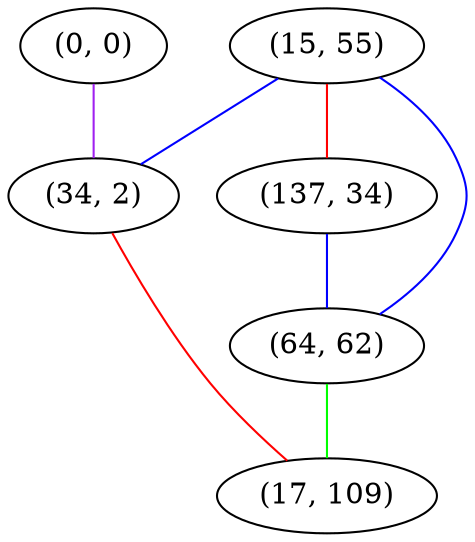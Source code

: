 graph "" {
"(0, 0)";
"(15, 55)";
"(137, 34)";
"(34, 2)";
"(64, 62)";
"(17, 109)";
"(0, 0)" -- "(34, 2)"  [color=purple, key=0, weight=4];
"(15, 55)" -- "(137, 34)"  [color=red, key=0, weight=1];
"(15, 55)" -- "(64, 62)"  [color=blue, key=0, weight=3];
"(15, 55)" -- "(34, 2)"  [color=blue, key=0, weight=3];
"(137, 34)" -- "(64, 62)"  [color=blue, key=0, weight=3];
"(34, 2)" -- "(17, 109)"  [color=red, key=0, weight=1];
"(64, 62)" -- "(17, 109)"  [color=green, key=0, weight=2];
}
